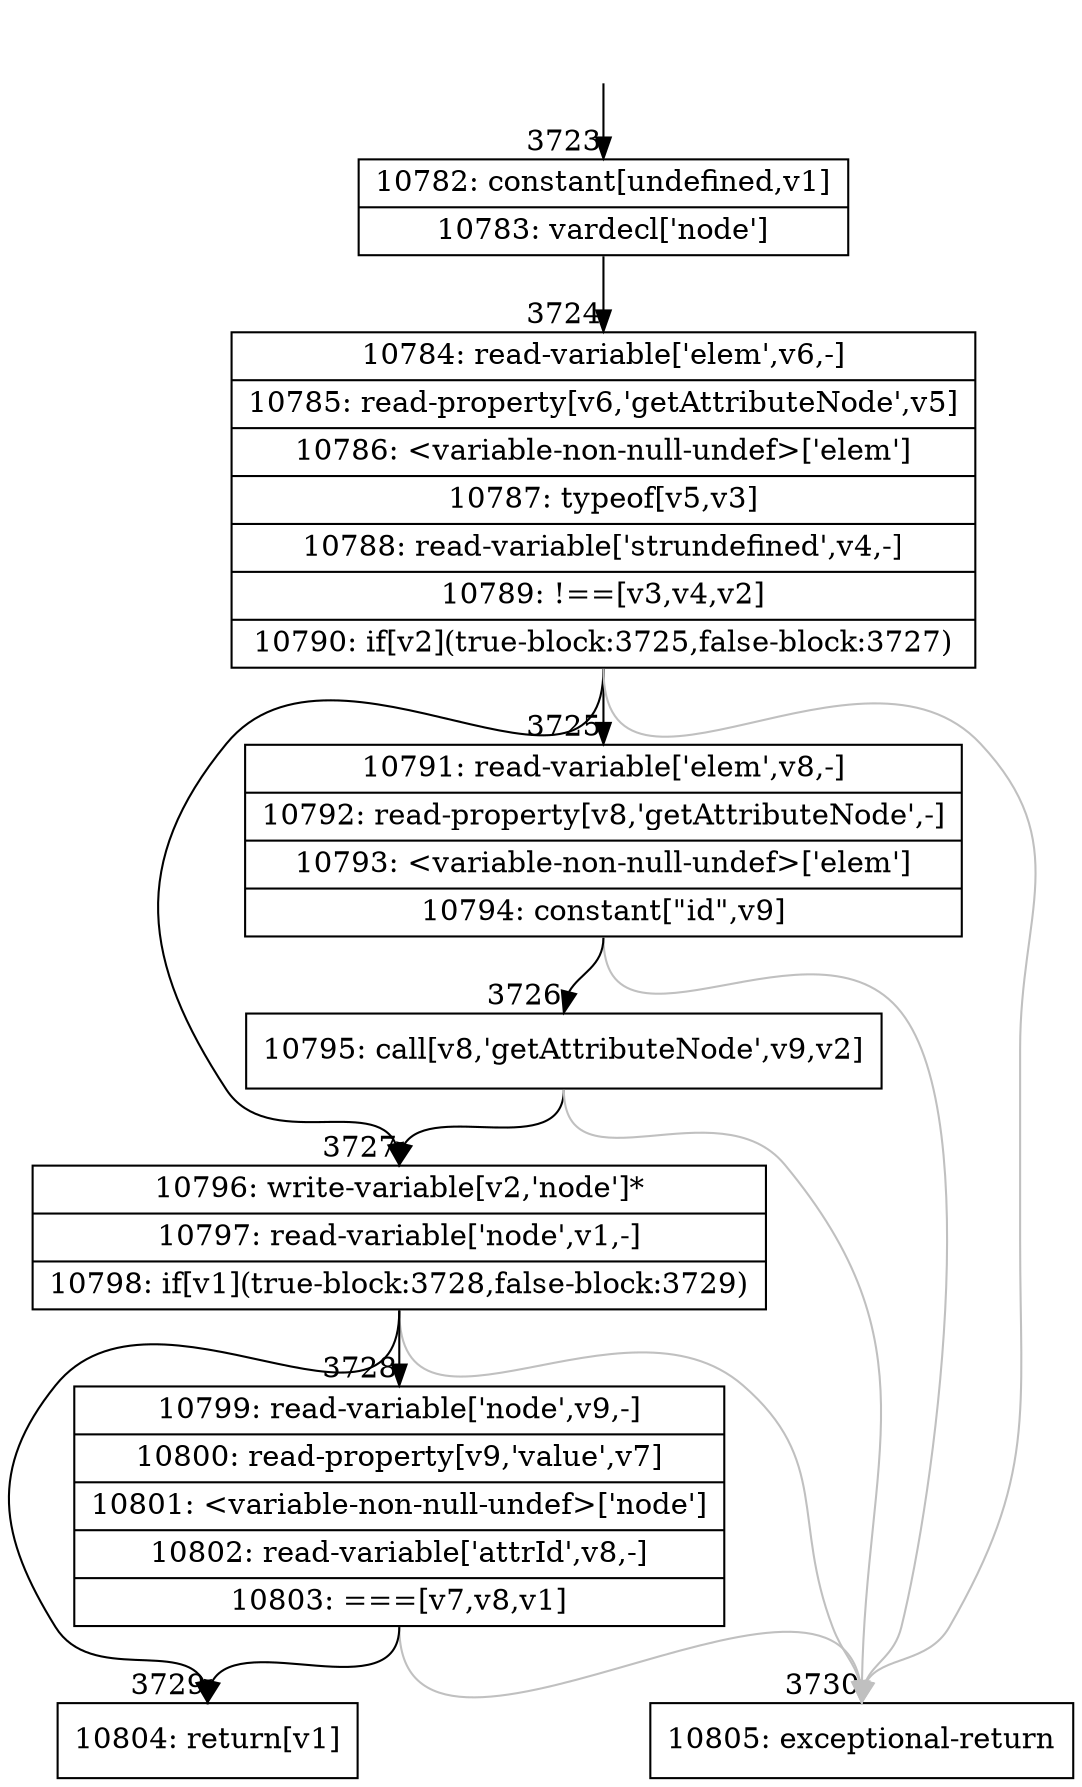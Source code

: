 digraph {
rankdir="TD"
BB_entry246[shape=none,label=""];
BB_entry246 -> BB3723 [tailport=s, headport=n, headlabel="    3723"]
BB3723 [shape=record label="{10782: constant[undefined,v1]|10783: vardecl['node']}" ] 
BB3723 -> BB3724 [tailport=s, headport=n, headlabel="      3724"]
BB3724 [shape=record label="{10784: read-variable['elem',v6,-]|10785: read-property[v6,'getAttributeNode',v5]|10786: \<variable-non-null-undef\>['elem']|10787: typeof[v5,v3]|10788: read-variable['strundefined',v4,-]|10789: !==[v3,v4,v2]|10790: if[v2](true-block:3725,false-block:3727)}" ] 
BB3724 -> BB3727 [tailport=s, headport=n, headlabel="      3727"]
BB3724 -> BB3725 [tailport=s, headport=n, headlabel="      3725"]
BB3724 -> BB3730 [tailport=s, headport=n, color=gray, headlabel="      3730"]
BB3725 [shape=record label="{10791: read-variable['elem',v8,-]|10792: read-property[v8,'getAttributeNode',-]|10793: \<variable-non-null-undef\>['elem']|10794: constant[\"id\",v9]}" ] 
BB3725 -> BB3726 [tailport=s, headport=n, headlabel="      3726"]
BB3725 -> BB3730 [tailport=s, headport=n, color=gray]
BB3726 [shape=record label="{10795: call[v8,'getAttributeNode',v9,v2]}" ] 
BB3726 -> BB3727 [tailport=s, headport=n]
BB3726 -> BB3730 [tailport=s, headport=n, color=gray]
BB3727 [shape=record label="{10796: write-variable[v2,'node']*|10797: read-variable['node',v1,-]|10798: if[v1](true-block:3728,false-block:3729)}" ] 
BB3727 -> BB3729 [tailport=s, headport=n, headlabel="      3729"]
BB3727 -> BB3728 [tailport=s, headport=n, headlabel="      3728"]
BB3727 -> BB3730 [tailport=s, headport=n, color=gray]
BB3728 [shape=record label="{10799: read-variable['node',v9,-]|10800: read-property[v9,'value',v7]|10801: \<variable-non-null-undef\>['node']|10802: read-variable['attrId',v8,-]|10803: ===[v7,v8,v1]}" ] 
BB3728 -> BB3729 [tailport=s, headport=n]
BB3728 -> BB3730 [tailport=s, headport=n, color=gray]
BB3729 [shape=record label="{10804: return[v1]}" ] 
BB3730 [shape=record label="{10805: exceptional-return}" ] 
}
